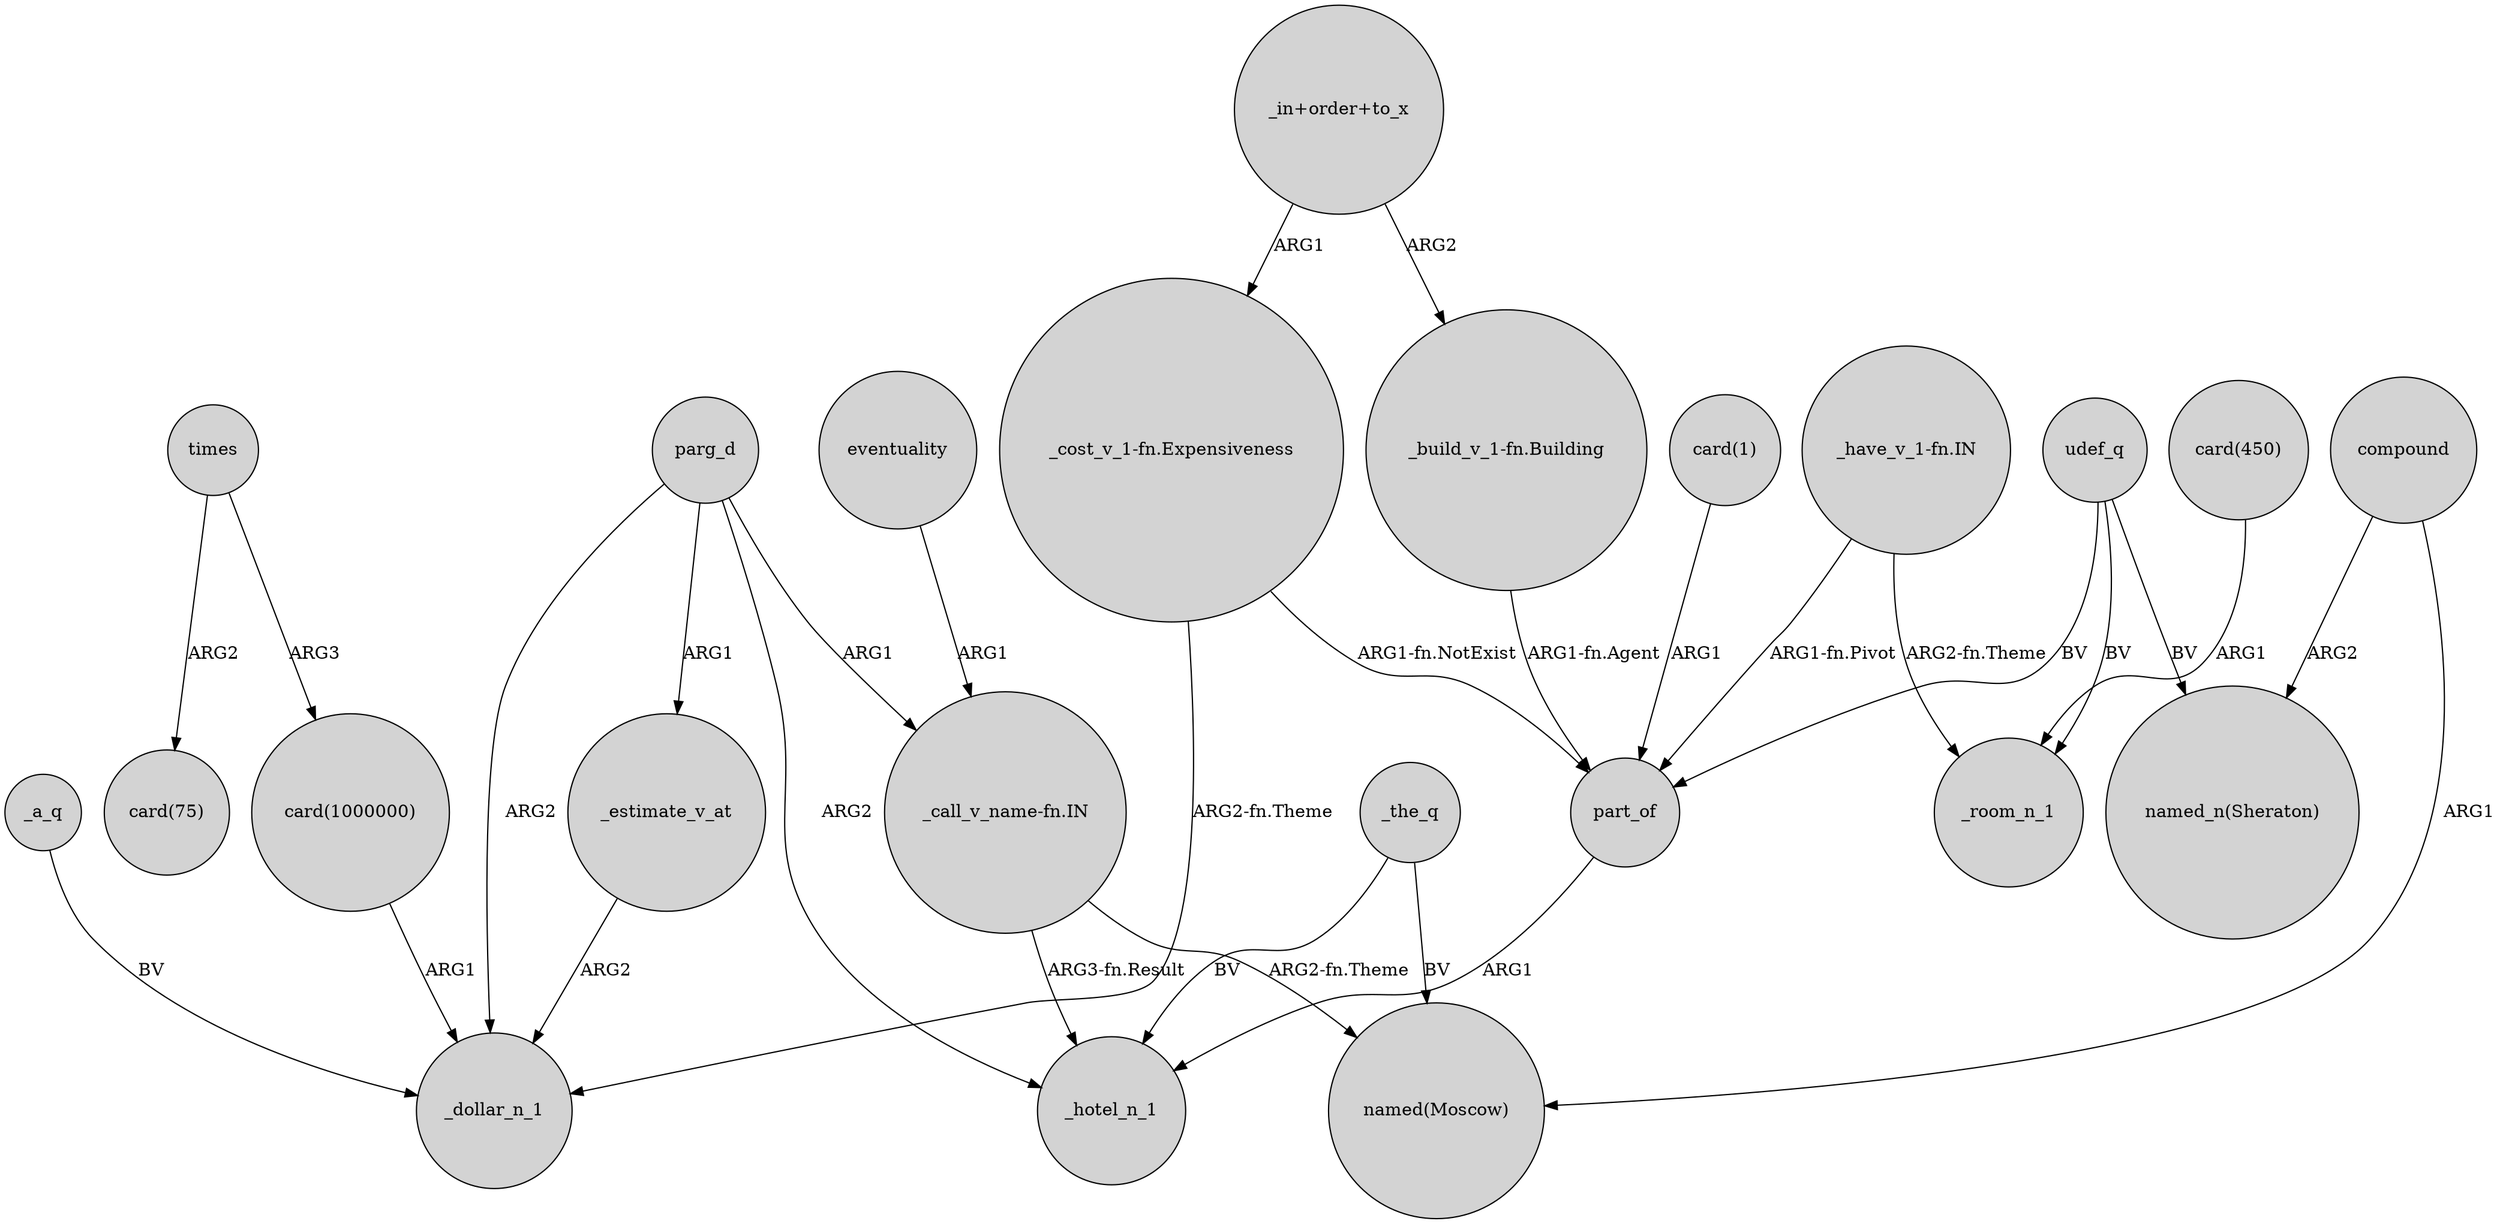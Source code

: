 digraph {
	node [shape=circle style=filled]
	"card(1000000)" -> _dollar_n_1 [label=ARG1]
	parg_d -> _hotel_n_1 [label=ARG2]
	part_of -> _hotel_n_1 [label=ARG1]
	udef_q -> part_of [label=BV]
	"_call_v_name-fn.IN" -> _hotel_n_1 [label="ARG3-fn.Result"]
	"_cost_v_1-fn.Expensiveness" -> part_of [label="ARG1-fn.NotExist"]
	"_in+order+to_x" -> "_cost_v_1-fn.Expensiveness" [label=ARG1]
	_estimate_v_at -> _dollar_n_1 [label=ARG2]
	"_have_v_1-fn.IN" -> part_of [label="ARG1-fn.Pivot"]
	"_in+order+to_x" -> "_build_v_1-fn.Building" [label=ARG2]
	"_have_v_1-fn.IN" -> _room_n_1 [label="ARG2-fn.Theme"]
	_a_q -> _dollar_n_1 [label=BV]
	"_cost_v_1-fn.Expensiveness" -> _dollar_n_1 [label="ARG2-fn.Theme"]
	parg_d -> "_call_v_name-fn.IN" [label=ARG1]
	times -> "card(75)" [label=ARG2]
	times -> "card(1000000)" [label=ARG3]
	compound -> "named_n(Sheraton)" [label=ARG2]
	"_build_v_1-fn.Building" -> part_of [label="ARG1-fn.Agent"]
	compound -> "named(Moscow)" [label=ARG1]
	udef_q -> _room_n_1 [label=BV]
	"_call_v_name-fn.IN" -> "named(Moscow)" [label="ARG2-fn.Theme"]
	"card(1)" -> part_of [label=ARG1]
	parg_d -> _dollar_n_1 [label=ARG2]
	parg_d -> _estimate_v_at [label=ARG1]
	udef_q -> "named_n(Sheraton)" [label=BV]
	_the_q -> "named(Moscow)" [label=BV]
	"card(450)" -> _room_n_1 [label=ARG1]
	_the_q -> _hotel_n_1 [label=BV]
	eventuality -> "_call_v_name-fn.IN" [label=ARG1]
}
